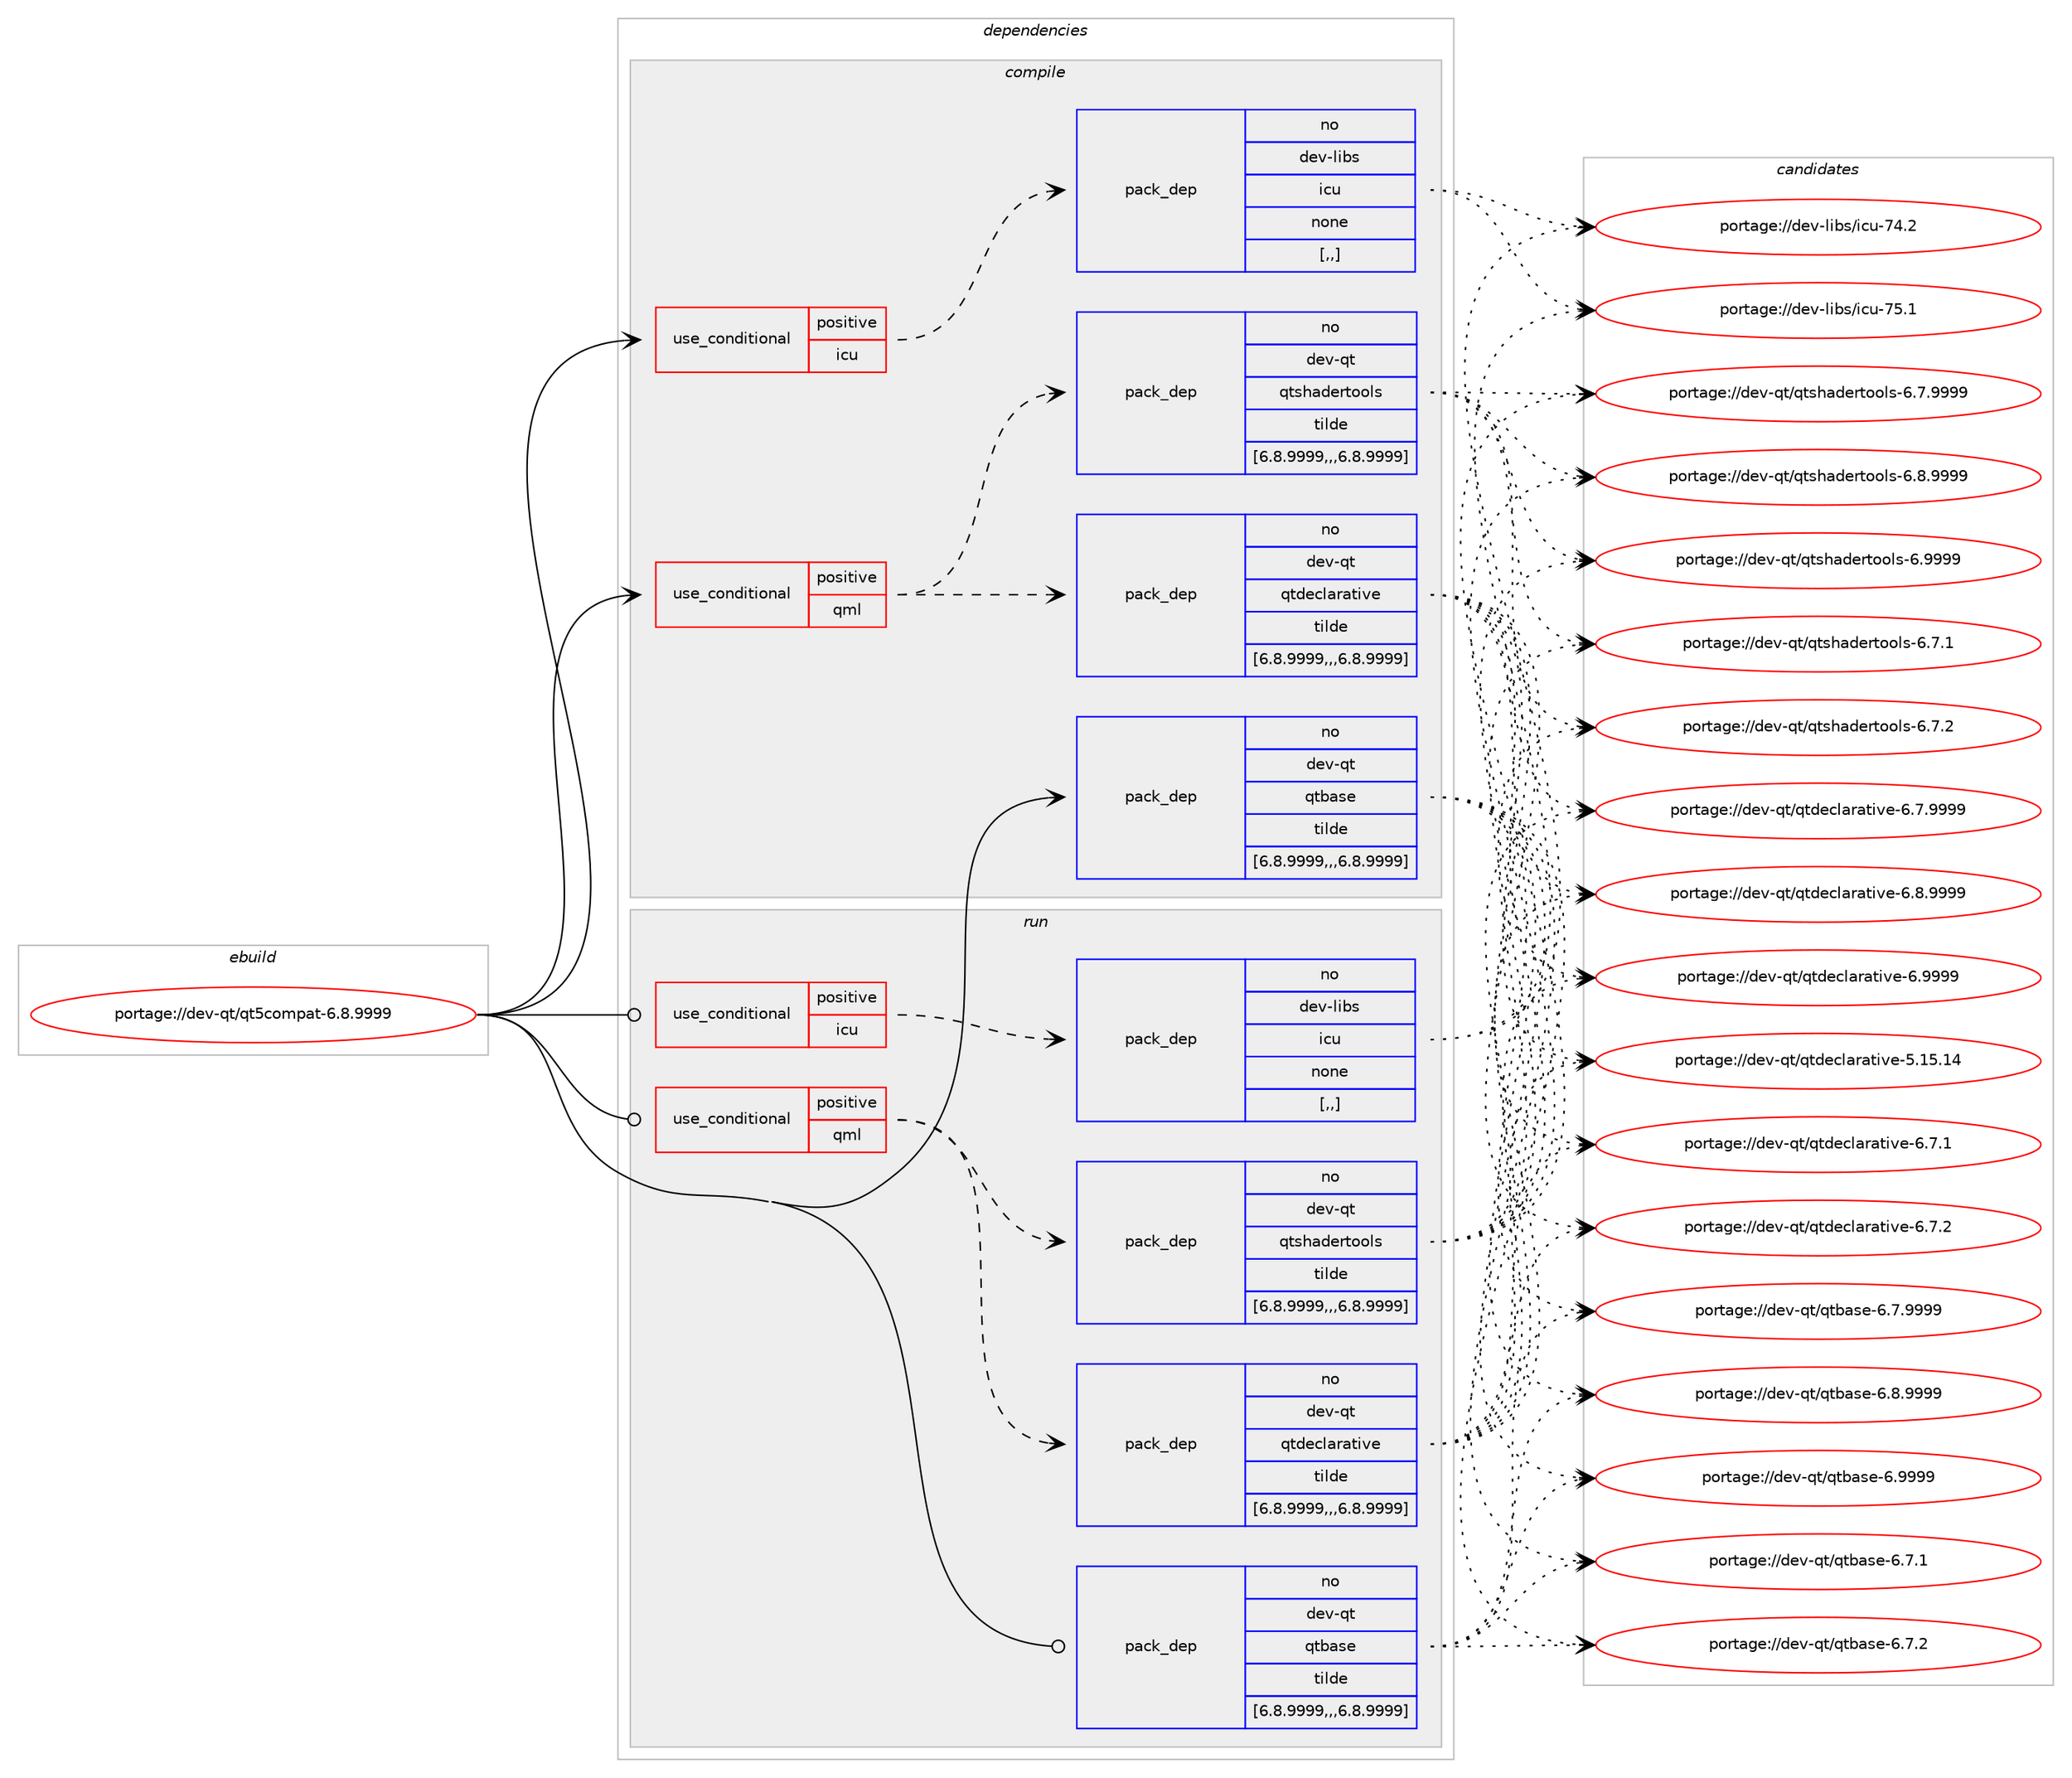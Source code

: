 digraph prolog {

# *************
# Graph options
# *************

newrank=true;
concentrate=true;
compound=true;
graph [rankdir=LR,fontname=Helvetica,fontsize=10,ranksep=1.5];#, ranksep=2.5, nodesep=0.2];
edge  [arrowhead=vee];
node  [fontname=Helvetica,fontsize=10];

# **********
# The ebuild
# **********

subgraph cluster_leftcol {
color=gray;
rank=same;
label=<<i>ebuild</i>>;
id [label="portage://dev-qt/qt5compat-6.8.9999", color=red, width=4, href="../dev-qt/qt5compat-6.8.9999.svg"];
}

# ****************
# The dependencies
# ****************

subgraph cluster_midcol {
color=gray;
label=<<i>dependencies</i>>;
subgraph cluster_compile {
fillcolor="#eeeeee";
style=filled;
label=<<i>compile</i>>;
subgraph cond40337 {
dependency164416 [label=<<TABLE BORDER="0" CELLBORDER="1" CELLSPACING="0" CELLPADDING="4"><TR><TD ROWSPAN="3" CELLPADDING="10">use_conditional</TD></TR><TR><TD>positive</TD></TR><TR><TD>icu</TD></TR></TABLE>>, shape=none, color=red];
subgraph pack122839 {
dependency164417 [label=<<TABLE BORDER="0" CELLBORDER="1" CELLSPACING="0" CELLPADDING="4" WIDTH="220"><TR><TD ROWSPAN="6" CELLPADDING="30">pack_dep</TD></TR><TR><TD WIDTH="110">no</TD></TR><TR><TD>dev-libs</TD></TR><TR><TD>icu</TD></TR><TR><TD>none</TD></TR><TR><TD>[,,]</TD></TR></TABLE>>, shape=none, color=blue];
}
dependency164416:e -> dependency164417:w [weight=20,style="dashed",arrowhead="vee"];
}
id:e -> dependency164416:w [weight=20,style="solid",arrowhead="vee"];
subgraph cond40338 {
dependency164418 [label=<<TABLE BORDER="0" CELLBORDER="1" CELLSPACING="0" CELLPADDING="4"><TR><TD ROWSPAN="3" CELLPADDING="10">use_conditional</TD></TR><TR><TD>positive</TD></TR><TR><TD>qml</TD></TR></TABLE>>, shape=none, color=red];
subgraph pack122840 {
dependency164419 [label=<<TABLE BORDER="0" CELLBORDER="1" CELLSPACING="0" CELLPADDING="4" WIDTH="220"><TR><TD ROWSPAN="6" CELLPADDING="30">pack_dep</TD></TR><TR><TD WIDTH="110">no</TD></TR><TR><TD>dev-qt</TD></TR><TR><TD>qtdeclarative</TD></TR><TR><TD>tilde</TD></TR><TR><TD>[6.8.9999,,,6.8.9999]</TD></TR></TABLE>>, shape=none, color=blue];
}
dependency164418:e -> dependency164419:w [weight=20,style="dashed",arrowhead="vee"];
subgraph pack122841 {
dependency164420 [label=<<TABLE BORDER="0" CELLBORDER="1" CELLSPACING="0" CELLPADDING="4" WIDTH="220"><TR><TD ROWSPAN="6" CELLPADDING="30">pack_dep</TD></TR><TR><TD WIDTH="110">no</TD></TR><TR><TD>dev-qt</TD></TR><TR><TD>qtshadertools</TD></TR><TR><TD>tilde</TD></TR><TR><TD>[6.8.9999,,,6.8.9999]</TD></TR></TABLE>>, shape=none, color=blue];
}
dependency164418:e -> dependency164420:w [weight=20,style="dashed",arrowhead="vee"];
}
id:e -> dependency164418:w [weight=20,style="solid",arrowhead="vee"];
subgraph pack122842 {
dependency164421 [label=<<TABLE BORDER="0" CELLBORDER="1" CELLSPACING="0" CELLPADDING="4" WIDTH="220"><TR><TD ROWSPAN="6" CELLPADDING="30">pack_dep</TD></TR><TR><TD WIDTH="110">no</TD></TR><TR><TD>dev-qt</TD></TR><TR><TD>qtbase</TD></TR><TR><TD>tilde</TD></TR><TR><TD>[6.8.9999,,,6.8.9999]</TD></TR></TABLE>>, shape=none, color=blue];
}
id:e -> dependency164421:w [weight=20,style="solid",arrowhead="vee"];
}
subgraph cluster_compileandrun {
fillcolor="#eeeeee";
style=filled;
label=<<i>compile and run</i>>;
}
subgraph cluster_run {
fillcolor="#eeeeee";
style=filled;
label=<<i>run</i>>;
subgraph cond40339 {
dependency164422 [label=<<TABLE BORDER="0" CELLBORDER="1" CELLSPACING="0" CELLPADDING="4"><TR><TD ROWSPAN="3" CELLPADDING="10">use_conditional</TD></TR><TR><TD>positive</TD></TR><TR><TD>icu</TD></TR></TABLE>>, shape=none, color=red];
subgraph pack122843 {
dependency164423 [label=<<TABLE BORDER="0" CELLBORDER="1" CELLSPACING="0" CELLPADDING="4" WIDTH="220"><TR><TD ROWSPAN="6" CELLPADDING="30">pack_dep</TD></TR><TR><TD WIDTH="110">no</TD></TR><TR><TD>dev-libs</TD></TR><TR><TD>icu</TD></TR><TR><TD>none</TD></TR><TR><TD>[,,]</TD></TR></TABLE>>, shape=none, color=blue];
}
dependency164422:e -> dependency164423:w [weight=20,style="dashed",arrowhead="vee"];
}
id:e -> dependency164422:w [weight=20,style="solid",arrowhead="odot"];
subgraph cond40340 {
dependency164424 [label=<<TABLE BORDER="0" CELLBORDER="1" CELLSPACING="0" CELLPADDING="4"><TR><TD ROWSPAN="3" CELLPADDING="10">use_conditional</TD></TR><TR><TD>positive</TD></TR><TR><TD>qml</TD></TR></TABLE>>, shape=none, color=red];
subgraph pack122844 {
dependency164425 [label=<<TABLE BORDER="0" CELLBORDER="1" CELLSPACING="0" CELLPADDING="4" WIDTH="220"><TR><TD ROWSPAN="6" CELLPADDING="30">pack_dep</TD></TR><TR><TD WIDTH="110">no</TD></TR><TR><TD>dev-qt</TD></TR><TR><TD>qtdeclarative</TD></TR><TR><TD>tilde</TD></TR><TR><TD>[6.8.9999,,,6.8.9999]</TD></TR></TABLE>>, shape=none, color=blue];
}
dependency164424:e -> dependency164425:w [weight=20,style="dashed",arrowhead="vee"];
subgraph pack122845 {
dependency164426 [label=<<TABLE BORDER="0" CELLBORDER="1" CELLSPACING="0" CELLPADDING="4" WIDTH="220"><TR><TD ROWSPAN="6" CELLPADDING="30">pack_dep</TD></TR><TR><TD WIDTH="110">no</TD></TR><TR><TD>dev-qt</TD></TR><TR><TD>qtshadertools</TD></TR><TR><TD>tilde</TD></TR><TR><TD>[6.8.9999,,,6.8.9999]</TD></TR></TABLE>>, shape=none, color=blue];
}
dependency164424:e -> dependency164426:w [weight=20,style="dashed",arrowhead="vee"];
}
id:e -> dependency164424:w [weight=20,style="solid",arrowhead="odot"];
subgraph pack122846 {
dependency164427 [label=<<TABLE BORDER="0" CELLBORDER="1" CELLSPACING="0" CELLPADDING="4" WIDTH="220"><TR><TD ROWSPAN="6" CELLPADDING="30">pack_dep</TD></TR><TR><TD WIDTH="110">no</TD></TR><TR><TD>dev-qt</TD></TR><TR><TD>qtbase</TD></TR><TR><TD>tilde</TD></TR><TR><TD>[6.8.9999,,,6.8.9999]</TD></TR></TABLE>>, shape=none, color=blue];
}
id:e -> dependency164427:w [weight=20,style="solid",arrowhead="odot"];
}
}

# **************
# The candidates
# **************

subgraph cluster_choices {
rank=same;
color=gray;
label=<<i>candidates</i>>;

subgraph choice122839 {
color=black;
nodesep=1;
choice100101118451081059811547105991174555524650 [label="portage://dev-libs/icu-74.2", color=red, width=4,href="../dev-libs/icu-74.2.svg"];
choice100101118451081059811547105991174555534649 [label="portage://dev-libs/icu-75.1", color=red, width=4,href="../dev-libs/icu-75.1.svg"];
dependency164417:e -> choice100101118451081059811547105991174555524650:w [style=dotted,weight="100"];
dependency164417:e -> choice100101118451081059811547105991174555534649:w [style=dotted,weight="100"];
}
subgraph choice122840 {
color=black;
nodesep=1;
choice10010111845113116471131161001019910897114971161051181014553464953464952 [label="portage://dev-qt/qtdeclarative-5.15.14", color=red, width=4,href="../dev-qt/qtdeclarative-5.15.14.svg"];
choice1001011184511311647113116100101991089711497116105118101455446554649 [label="portage://dev-qt/qtdeclarative-6.7.1", color=red, width=4,href="../dev-qt/qtdeclarative-6.7.1.svg"];
choice1001011184511311647113116100101991089711497116105118101455446554650 [label="portage://dev-qt/qtdeclarative-6.7.2", color=red, width=4,href="../dev-qt/qtdeclarative-6.7.2.svg"];
choice1001011184511311647113116100101991089711497116105118101455446554657575757 [label="portage://dev-qt/qtdeclarative-6.7.9999", color=red, width=4,href="../dev-qt/qtdeclarative-6.7.9999.svg"];
choice1001011184511311647113116100101991089711497116105118101455446564657575757 [label="portage://dev-qt/qtdeclarative-6.8.9999", color=red, width=4,href="../dev-qt/qtdeclarative-6.8.9999.svg"];
choice100101118451131164711311610010199108971149711610511810145544657575757 [label="portage://dev-qt/qtdeclarative-6.9999", color=red, width=4,href="../dev-qt/qtdeclarative-6.9999.svg"];
dependency164419:e -> choice10010111845113116471131161001019910897114971161051181014553464953464952:w [style=dotted,weight="100"];
dependency164419:e -> choice1001011184511311647113116100101991089711497116105118101455446554649:w [style=dotted,weight="100"];
dependency164419:e -> choice1001011184511311647113116100101991089711497116105118101455446554650:w [style=dotted,weight="100"];
dependency164419:e -> choice1001011184511311647113116100101991089711497116105118101455446554657575757:w [style=dotted,weight="100"];
dependency164419:e -> choice1001011184511311647113116100101991089711497116105118101455446564657575757:w [style=dotted,weight="100"];
dependency164419:e -> choice100101118451131164711311610010199108971149711610511810145544657575757:w [style=dotted,weight="100"];
}
subgraph choice122841 {
color=black;
nodesep=1;
choice100101118451131164711311611510497100101114116111111108115455446554649 [label="portage://dev-qt/qtshadertools-6.7.1", color=red, width=4,href="../dev-qt/qtshadertools-6.7.1.svg"];
choice100101118451131164711311611510497100101114116111111108115455446554650 [label="portage://dev-qt/qtshadertools-6.7.2", color=red, width=4,href="../dev-qt/qtshadertools-6.7.2.svg"];
choice100101118451131164711311611510497100101114116111111108115455446554657575757 [label="portage://dev-qt/qtshadertools-6.7.9999", color=red, width=4,href="../dev-qt/qtshadertools-6.7.9999.svg"];
choice100101118451131164711311611510497100101114116111111108115455446564657575757 [label="portage://dev-qt/qtshadertools-6.8.9999", color=red, width=4,href="../dev-qt/qtshadertools-6.8.9999.svg"];
choice10010111845113116471131161151049710010111411611111110811545544657575757 [label="portage://dev-qt/qtshadertools-6.9999", color=red, width=4,href="../dev-qt/qtshadertools-6.9999.svg"];
dependency164420:e -> choice100101118451131164711311611510497100101114116111111108115455446554649:w [style=dotted,weight="100"];
dependency164420:e -> choice100101118451131164711311611510497100101114116111111108115455446554650:w [style=dotted,weight="100"];
dependency164420:e -> choice100101118451131164711311611510497100101114116111111108115455446554657575757:w [style=dotted,weight="100"];
dependency164420:e -> choice100101118451131164711311611510497100101114116111111108115455446564657575757:w [style=dotted,weight="100"];
dependency164420:e -> choice10010111845113116471131161151049710010111411611111110811545544657575757:w [style=dotted,weight="100"];
}
subgraph choice122842 {
color=black;
nodesep=1;
choice10010111845113116471131169897115101455446554649 [label="portage://dev-qt/qtbase-6.7.1", color=red, width=4,href="../dev-qt/qtbase-6.7.1.svg"];
choice10010111845113116471131169897115101455446554650 [label="portage://dev-qt/qtbase-6.7.2", color=red, width=4,href="../dev-qt/qtbase-6.7.2.svg"];
choice10010111845113116471131169897115101455446554657575757 [label="portage://dev-qt/qtbase-6.7.9999", color=red, width=4,href="../dev-qt/qtbase-6.7.9999.svg"];
choice10010111845113116471131169897115101455446564657575757 [label="portage://dev-qt/qtbase-6.8.9999", color=red, width=4,href="../dev-qt/qtbase-6.8.9999.svg"];
choice1001011184511311647113116989711510145544657575757 [label="portage://dev-qt/qtbase-6.9999", color=red, width=4,href="../dev-qt/qtbase-6.9999.svg"];
dependency164421:e -> choice10010111845113116471131169897115101455446554649:w [style=dotted,weight="100"];
dependency164421:e -> choice10010111845113116471131169897115101455446554650:w [style=dotted,weight="100"];
dependency164421:e -> choice10010111845113116471131169897115101455446554657575757:w [style=dotted,weight="100"];
dependency164421:e -> choice10010111845113116471131169897115101455446564657575757:w [style=dotted,weight="100"];
dependency164421:e -> choice1001011184511311647113116989711510145544657575757:w [style=dotted,weight="100"];
}
subgraph choice122843 {
color=black;
nodesep=1;
choice100101118451081059811547105991174555524650 [label="portage://dev-libs/icu-74.2", color=red, width=4,href="../dev-libs/icu-74.2.svg"];
choice100101118451081059811547105991174555534649 [label="portage://dev-libs/icu-75.1", color=red, width=4,href="../dev-libs/icu-75.1.svg"];
dependency164423:e -> choice100101118451081059811547105991174555524650:w [style=dotted,weight="100"];
dependency164423:e -> choice100101118451081059811547105991174555534649:w [style=dotted,weight="100"];
}
subgraph choice122844 {
color=black;
nodesep=1;
choice10010111845113116471131161001019910897114971161051181014553464953464952 [label="portage://dev-qt/qtdeclarative-5.15.14", color=red, width=4,href="../dev-qt/qtdeclarative-5.15.14.svg"];
choice1001011184511311647113116100101991089711497116105118101455446554649 [label="portage://dev-qt/qtdeclarative-6.7.1", color=red, width=4,href="../dev-qt/qtdeclarative-6.7.1.svg"];
choice1001011184511311647113116100101991089711497116105118101455446554650 [label="portage://dev-qt/qtdeclarative-6.7.2", color=red, width=4,href="../dev-qt/qtdeclarative-6.7.2.svg"];
choice1001011184511311647113116100101991089711497116105118101455446554657575757 [label="portage://dev-qt/qtdeclarative-6.7.9999", color=red, width=4,href="../dev-qt/qtdeclarative-6.7.9999.svg"];
choice1001011184511311647113116100101991089711497116105118101455446564657575757 [label="portage://dev-qt/qtdeclarative-6.8.9999", color=red, width=4,href="../dev-qt/qtdeclarative-6.8.9999.svg"];
choice100101118451131164711311610010199108971149711610511810145544657575757 [label="portage://dev-qt/qtdeclarative-6.9999", color=red, width=4,href="../dev-qt/qtdeclarative-6.9999.svg"];
dependency164425:e -> choice10010111845113116471131161001019910897114971161051181014553464953464952:w [style=dotted,weight="100"];
dependency164425:e -> choice1001011184511311647113116100101991089711497116105118101455446554649:w [style=dotted,weight="100"];
dependency164425:e -> choice1001011184511311647113116100101991089711497116105118101455446554650:w [style=dotted,weight="100"];
dependency164425:e -> choice1001011184511311647113116100101991089711497116105118101455446554657575757:w [style=dotted,weight="100"];
dependency164425:e -> choice1001011184511311647113116100101991089711497116105118101455446564657575757:w [style=dotted,weight="100"];
dependency164425:e -> choice100101118451131164711311610010199108971149711610511810145544657575757:w [style=dotted,weight="100"];
}
subgraph choice122845 {
color=black;
nodesep=1;
choice100101118451131164711311611510497100101114116111111108115455446554649 [label="portage://dev-qt/qtshadertools-6.7.1", color=red, width=4,href="../dev-qt/qtshadertools-6.7.1.svg"];
choice100101118451131164711311611510497100101114116111111108115455446554650 [label="portage://dev-qt/qtshadertools-6.7.2", color=red, width=4,href="../dev-qt/qtshadertools-6.7.2.svg"];
choice100101118451131164711311611510497100101114116111111108115455446554657575757 [label="portage://dev-qt/qtshadertools-6.7.9999", color=red, width=4,href="../dev-qt/qtshadertools-6.7.9999.svg"];
choice100101118451131164711311611510497100101114116111111108115455446564657575757 [label="portage://dev-qt/qtshadertools-6.8.9999", color=red, width=4,href="../dev-qt/qtshadertools-6.8.9999.svg"];
choice10010111845113116471131161151049710010111411611111110811545544657575757 [label="portage://dev-qt/qtshadertools-6.9999", color=red, width=4,href="../dev-qt/qtshadertools-6.9999.svg"];
dependency164426:e -> choice100101118451131164711311611510497100101114116111111108115455446554649:w [style=dotted,weight="100"];
dependency164426:e -> choice100101118451131164711311611510497100101114116111111108115455446554650:w [style=dotted,weight="100"];
dependency164426:e -> choice100101118451131164711311611510497100101114116111111108115455446554657575757:w [style=dotted,weight="100"];
dependency164426:e -> choice100101118451131164711311611510497100101114116111111108115455446564657575757:w [style=dotted,weight="100"];
dependency164426:e -> choice10010111845113116471131161151049710010111411611111110811545544657575757:w [style=dotted,weight="100"];
}
subgraph choice122846 {
color=black;
nodesep=1;
choice10010111845113116471131169897115101455446554649 [label="portage://dev-qt/qtbase-6.7.1", color=red, width=4,href="../dev-qt/qtbase-6.7.1.svg"];
choice10010111845113116471131169897115101455446554650 [label="portage://dev-qt/qtbase-6.7.2", color=red, width=4,href="../dev-qt/qtbase-6.7.2.svg"];
choice10010111845113116471131169897115101455446554657575757 [label="portage://dev-qt/qtbase-6.7.9999", color=red, width=4,href="../dev-qt/qtbase-6.7.9999.svg"];
choice10010111845113116471131169897115101455446564657575757 [label="portage://dev-qt/qtbase-6.8.9999", color=red, width=4,href="../dev-qt/qtbase-6.8.9999.svg"];
choice1001011184511311647113116989711510145544657575757 [label="portage://dev-qt/qtbase-6.9999", color=red, width=4,href="../dev-qt/qtbase-6.9999.svg"];
dependency164427:e -> choice10010111845113116471131169897115101455446554649:w [style=dotted,weight="100"];
dependency164427:e -> choice10010111845113116471131169897115101455446554650:w [style=dotted,weight="100"];
dependency164427:e -> choice10010111845113116471131169897115101455446554657575757:w [style=dotted,weight="100"];
dependency164427:e -> choice10010111845113116471131169897115101455446564657575757:w [style=dotted,weight="100"];
dependency164427:e -> choice1001011184511311647113116989711510145544657575757:w [style=dotted,weight="100"];
}
}

}
